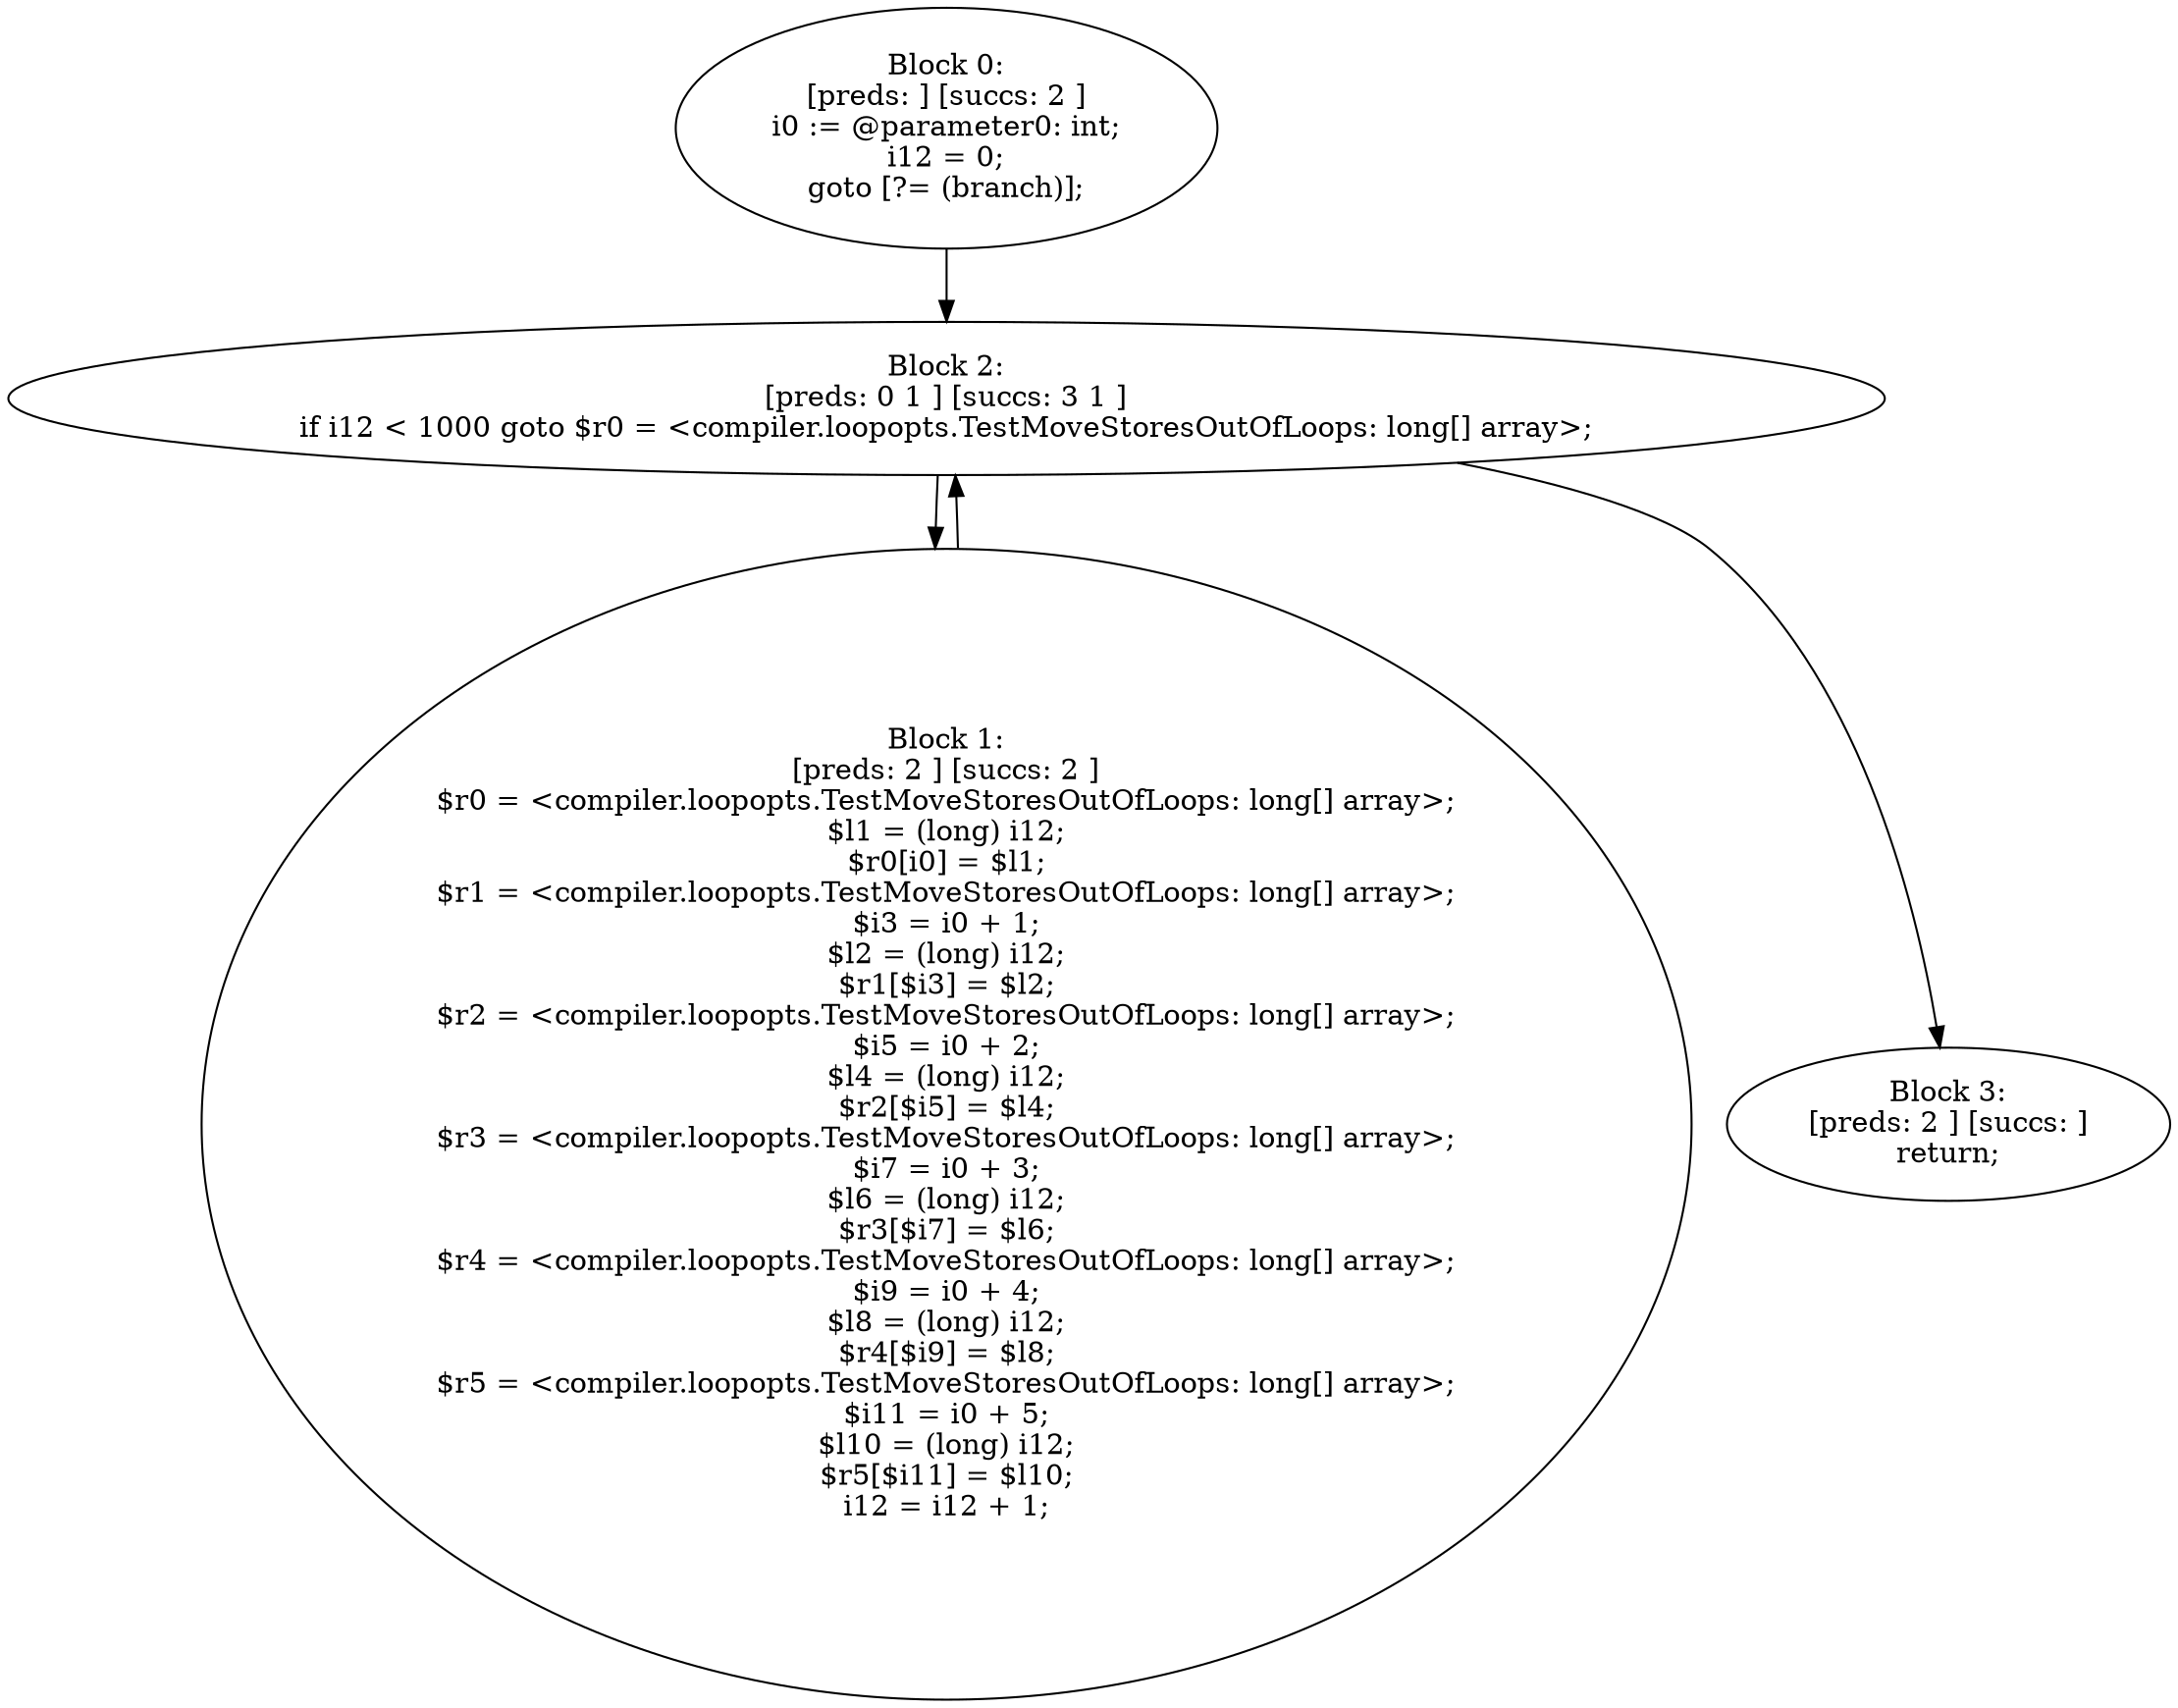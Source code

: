 digraph "unitGraph" {
    "Block 0:
[preds: ] [succs: 2 ]
i0 := @parameter0: int;
i12 = 0;
goto [?= (branch)];
"
    "Block 1:
[preds: 2 ] [succs: 2 ]
$r0 = <compiler.loopopts.TestMoveStoresOutOfLoops: long[] array>;
$l1 = (long) i12;
$r0[i0] = $l1;
$r1 = <compiler.loopopts.TestMoveStoresOutOfLoops: long[] array>;
$i3 = i0 + 1;
$l2 = (long) i12;
$r1[$i3] = $l2;
$r2 = <compiler.loopopts.TestMoveStoresOutOfLoops: long[] array>;
$i5 = i0 + 2;
$l4 = (long) i12;
$r2[$i5] = $l4;
$r3 = <compiler.loopopts.TestMoveStoresOutOfLoops: long[] array>;
$i7 = i0 + 3;
$l6 = (long) i12;
$r3[$i7] = $l6;
$r4 = <compiler.loopopts.TestMoveStoresOutOfLoops: long[] array>;
$i9 = i0 + 4;
$l8 = (long) i12;
$r4[$i9] = $l8;
$r5 = <compiler.loopopts.TestMoveStoresOutOfLoops: long[] array>;
$i11 = i0 + 5;
$l10 = (long) i12;
$r5[$i11] = $l10;
i12 = i12 + 1;
"
    "Block 2:
[preds: 0 1 ] [succs: 3 1 ]
if i12 < 1000 goto $r0 = <compiler.loopopts.TestMoveStoresOutOfLoops: long[] array>;
"
    "Block 3:
[preds: 2 ] [succs: ]
return;
"
    "Block 0:
[preds: ] [succs: 2 ]
i0 := @parameter0: int;
i12 = 0;
goto [?= (branch)];
"->"Block 2:
[preds: 0 1 ] [succs: 3 1 ]
if i12 < 1000 goto $r0 = <compiler.loopopts.TestMoveStoresOutOfLoops: long[] array>;
";
    "Block 1:
[preds: 2 ] [succs: 2 ]
$r0 = <compiler.loopopts.TestMoveStoresOutOfLoops: long[] array>;
$l1 = (long) i12;
$r0[i0] = $l1;
$r1 = <compiler.loopopts.TestMoveStoresOutOfLoops: long[] array>;
$i3 = i0 + 1;
$l2 = (long) i12;
$r1[$i3] = $l2;
$r2 = <compiler.loopopts.TestMoveStoresOutOfLoops: long[] array>;
$i5 = i0 + 2;
$l4 = (long) i12;
$r2[$i5] = $l4;
$r3 = <compiler.loopopts.TestMoveStoresOutOfLoops: long[] array>;
$i7 = i0 + 3;
$l6 = (long) i12;
$r3[$i7] = $l6;
$r4 = <compiler.loopopts.TestMoveStoresOutOfLoops: long[] array>;
$i9 = i0 + 4;
$l8 = (long) i12;
$r4[$i9] = $l8;
$r5 = <compiler.loopopts.TestMoveStoresOutOfLoops: long[] array>;
$i11 = i0 + 5;
$l10 = (long) i12;
$r5[$i11] = $l10;
i12 = i12 + 1;
"->"Block 2:
[preds: 0 1 ] [succs: 3 1 ]
if i12 < 1000 goto $r0 = <compiler.loopopts.TestMoveStoresOutOfLoops: long[] array>;
";
    "Block 2:
[preds: 0 1 ] [succs: 3 1 ]
if i12 < 1000 goto $r0 = <compiler.loopopts.TestMoveStoresOutOfLoops: long[] array>;
"->"Block 3:
[preds: 2 ] [succs: ]
return;
";
    "Block 2:
[preds: 0 1 ] [succs: 3 1 ]
if i12 < 1000 goto $r0 = <compiler.loopopts.TestMoveStoresOutOfLoops: long[] array>;
"->"Block 1:
[preds: 2 ] [succs: 2 ]
$r0 = <compiler.loopopts.TestMoveStoresOutOfLoops: long[] array>;
$l1 = (long) i12;
$r0[i0] = $l1;
$r1 = <compiler.loopopts.TestMoveStoresOutOfLoops: long[] array>;
$i3 = i0 + 1;
$l2 = (long) i12;
$r1[$i3] = $l2;
$r2 = <compiler.loopopts.TestMoveStoresOutOfLoops: long[] array>;
$i5 = i0 + 2;
$l4 = (long) i12;
$r2[$i5] = $l4;
$r3 = <compiler.loopopts.TestMoveStoresOutOfLoops: long[] array>;
$i7 = i0 + 3;
$l6 = (long) i12;
$r3[$i7] = $l6;
$r4 = <compiler.loopopts.TestMoveStoresOutOfLoops: long[] array>;
$i9 = i0 + 4;
$l8 = (long) i12;
$r4[$i9] = $l8;
$r5 = <compiler.loopopts.TestMoveStoresOutOfLoops: long[] array>;
$i11 = i0 + 5;
$l10 = (long) i12;
$r5[$i11] = $l10;
i12 = i12 + 1;
";
}
